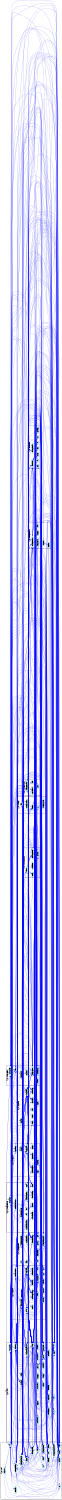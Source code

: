 /* ------------------------------------------------------------ */
/* created with bunch v3 */
/* Objective Function value = 1.0*/
/* ------------------------------------------------------------ */

digraph G {
size= "10,10";
rotate = 90;
subgraph cluster0 {
label = "(SS-L1):ap_cpystrn";
color = black;
style = bold;

"ap_base64"[label="ap_base64",shape=ellipse,color=lightblue,fontcolor=black,style=filled];
"ap_sha1"[label="ap_sha1",shape=ellipse,color=lightblue,fontcolor=black,style=filled];
"crypt"[label="crypt",shape=ellipse,color=lightblue,fontcolor=black,style=filled];
"ap_checkpass"[label="ap_checkpass",shape=ellipse,color=lightblue,fontcolor=black,style=filled];
"ap_md5c"[label="ap_md5c",shape=ellipse,color=lightblue,fontcolor=black,style=filled];
"ap_cpystrn"[label="ap_cpystrn",shape=ellipse,color=lightblue,fontcolor=black,style=filled];
"ap_getpass"[label="ap_getpass",shape=ellipse,color=lightblue,fontcolor=black,style=filled];
"getopt"[label="getopt",shape=ellipse,color=lightblue,fontcolor=black,style=filled];
}
subgraph cluster1 {
label = "(SS-L1):http_request";
color = black;
style = bold;

"mod_include"[label="mod_include",shape=ellipse,color=lightblue,fontcolor=black,style=filled];
"stat"[label="stat",shape=ellipse,color=lightblue,fontcolor=black,style=filled];
"mod_dir"[label="mod_dir",shape=ellipse,color=lightblue,fontcolor=black,style=filled];
"http_request"[label="http_request",shape=ellipse,color=lightblue,fontcolor=black,style=filled];
"mod_actions"[label="mod_actions",shape=ellipse,color=lightblue,fontcolor=black,style=filled];
"os-inline"[label="os-inline",shape=ellipse,color=lightblue,fontcolor=black,style=filled];
"mod_userdir"[label="mod_userdir",shape=ellipse,color=lightblue,fontcolor=black,style=filled];
}
subgraph cluster2 {
label = "(SS-L1):util";
color = black;
style = bold;

"regerror"[label="regerror",shape=ellipse,color=lightblue,fontcolor=black,style=filled];
"stdio"[label="stdio",shape=ellipse,color=lightblue,fontcolor=black,style=filled];
"string"[label="string",shape=ellipse,color=lightblue,fontcolor=black,style=filled];
"test_char"[label="test_char",shape=ellipse,color=lightblue,fontcolor=black,style=filled];
"util"[label="util",shape=ellipse,color=lightblue,fontcolor=black,style=filled];
"ap_ctx"[label="ap_ctx",shape=ellipse,color=lightblue,fontcolor=black,style=filled];
"ssl_engine_kernel"[label="ssl_engine_kernel",shape=ellipse,color=lightblue,fontcolor=black,style=filled];
"ssl"[label="ssl",shape=ellipse,color=lightblue,fontcolor=black,style=filled];
"ssl_engine_ext"[label="ssl_engine_ext",shape=ellipse,color=lightblue,fontcolor=black,style=filled];
"util_md5"[label="util_md5",shape=ellipse,color=lightblue,fontcolor=black,style=filled];
"select"[label="select",shape=ellipse,color=lightblue,fontcolor=black,style=filled];
"buff"[label="buff",shape=ellipse,color=lightblue,fontcolor=black,style=filled];
"ssl_engine_io"[label="ssl_engine_io",shape=ellipse,color=lightblue,fontcolor=black,style=filled];
"uio"[label="uio",shape=ellipse,color=lightblue,fontcolor=black,style=filled];
"ssl_util"[label="ssl_util",shape=ellipse,color=lightblue,fontcolor=black,style=filled];
"ssl_engine_pphrase"[label="ssl_engine_pphrase",shape=ellipse,color=lightblue,fontcolor=black,style=filled];
"mod_ssl"[label="mod_ssl",shape=ellipse,color=lightblue,fontcolor=black,style=filled];
"err"[label="err",shape=ellipse,color=lightblue,fontcolor=black,style=filled];
"ssl_engine_log"[label="ssl_engine_log",shape=ellipse,color=lightblue,fontcolor=black,style=filled];
}
subgraph cluster3 {
label = "(SS-L1):ssl_engine_vars";
color = black;
style = bold;

"asn1"[label="asn1",shape=ellipse,color=lightblue,fontcolor=black,style=filled];
"objects"[label="objects",shape=ellipse,color=lightblue,fontcolor=black,style=filled];
"ssl_engine_vars"[label="ssl_engine_vars",shape=ellipse,color=lightblue,fontcolor=black,style=filled];
"ssl_expr_eval"[label="ssl_expr_eval",shape=ellipse,color=lightblue,fontcolor=black,style=filled];
"regexec"[label="regexec",shape=ellipse,color=lightblue,fontcolor=black,style=filled];
"engine"[label="engine",shape=ellipse,color=lightblue,fontcolor=black,style=filled];
}
subgraph cluster4 {
label = "(SS-L1):ssl_scache_dbm";
color = black;
style = bold;

"ssl_scache"[label="ssl_scache",shape=ellipse,color=lightblue,fontcolor=black,style=filled];
"ssl_scache_shmcb"[label="ssl_scache_shmcb",shape=ellipse,color=lightblue,fontcolor=black,style=filled];
"sem"[label="sem",shape=ellipse,color=lightblue,fontcolor=black,style=filled];
"file"[label="file",shape=ellipse,color=lightblue,fontcolor=black,style=filled];
"ssl_engine_mutex"[label="ssl_engine_mutex",shape=ellipse,color=lightblue,fontcolor=black,style=filled];
"ssl_util_table"[label="ssl_util_table",shape=ellipse,color=lightblue,fontcolor=black,style=filled];
"ap_mm"[label="ap_mm",shape=ellipse,color=lightblue,fontcolor=black,style=filled];
"ssl_scache_shmht"[label="ssl_scache_shmht",shape=ellipse,color=lightblue,fontcolor=black,style=filled];
"time"[label="time",shape=ellipse,color=lightblue,fontcolor=black,style=filled];
"httpd"[label="httpd",shape=ellipse,color=lightblue,fontcolor=black,style=filled];
"ssl_scache_dbm"[label="ssl_scache_dbm",shape=ellipse,color=lightblue,fontcolor=black,style=filled];
"ssl_util_sdbm"[label="ssl_util_sdbm",shape=ellipse,color=lightblue,fontcolor=black,style=filled];
}
subgraph cluster5 {
label = "(SS-L1):alloc";
color = black;
style = bold;

"http_config"[label="http_config",shape=ellipse,color=lightblue,fontcolor=black,style=filled];
"http_log"[label="http_log",shape=ellipse,color=lightblue,fontcolor=black,style=filled];
"mod_cgi"[label="mod_cgi",shape=ellipse,color=lightblue,fontcolor=black,style=filled];
"mod_mime"[label="mod_mime",shape=ellipse,color=lightblue,fontcolor=black,style=filled];
"syslog"[label="syslog",shape=ellipse,color=lightblue,fontcolor=black,style=filled];
"socket"[label="socket",shape=ellipse,color=lightblue,fontcolor=black,style=filled];
"rfc1413"[label="rfc1413",shape=ellipse,color=lightblue,fontcolor=black,style=filled];
"setjmp"[label="setjmp",shape=ellipse,color=lightblue,fontcolor=black,style=filled];
"multithread"[label="multithread",shape=ellipse,color=lightblue,fontcolor=black,style=filled];
"alloc"[label="alloc",shape=ellipse,color=lightblue,fontcolor=black,style=filled];
"hsregex"[label="hsregex",shape=ellipse,color=lightblue,fontcolor=black,style=filled];
"mod_access"[label="mod_access",shape=ellipse,color=lightblue,fontcolor=black,style=filled];
"inet"[label="inet",shape=ellipse,color=lightblue,fontcolor=black,style=filled];
"http_vhost"[label="http_vhost",shape=ellipse,color=lightblue,fontcolor=black,style=filled];
"ap_snprintf"[label="ap_snprintf",shape=ellipse,color=lightblue,fontcolor=black,style=filled];
"mathcalls"[label="mathcalls",shape=ellipse,color=lightblue,fontcolor=black,style=filled];
"in"[label="in",shape=ellipse,color=lightblue,fontcolor=black,style=filled];
"mod_status"[label="mod_status",shape=ellipse,color=lightblue,fontcolor=black,style=filled];
"unistd"[label="unistd",shape=ellipse,color=lightblue,fontcolor=black,style=filled];
"buildmark"[label="buildmark",shape=ellipse,color=lightblue,fontcolor=black,style=filled];
"http_conf_globals"[label="http_conf_globals",shape=ellipse,color=lightblue,fontcolor=black,style=filled];
"stdlib"[label="stdlib",shape=ellipse,color=lightblue,fontcolor=black,style=filled];
"mod_env"[label="mod_env",shape=ellipse,color=lightblue,fontcolor=black,style=filled];
"regfree"[label="regfree",shape=ellipse,color=lightblue,fontcolor=black,style=filled];
"ctype"[label="ctype",shape=ellipse,color=lightblue,fontcolor=black,style=filled];
"mod_alias"[label="mod_alias",shape=ellipse,color=lightblue,fontcolor=black,style=filled];
}
subgraph cluster6 {
label = "(SS-L1):http_core";
color = black;
style = bold;

"errno"[label="errno",shape=ellipse,color=lightblue,fontcolor=black,style=filled];
"mod_autoindex"[label="mod_autoindex",shape=ellipse,color=lightblue,fontcolor=black,style=filled];
"http_protocol"[label="http_protocol",shape=ellipse,color=lightblue,fontcolor=black,style=filled];
"mod_auth"[label="mod_auth",shape=ellipse,color=lightblue,fontcolor=black,style=filled];
"grp"[label="grp",shape=ellipse,color=lightblue,fontcolor=black,style=filled];
"pwd"[label="pwd",shape=ellipse,color=lightblue,fontcolor=black,style=filled];
"dirent"[label="dirent",shape=ellipse,color=lightblue,fontcolor=black,style=filled];
"mod_negotiation"[label="mod_negotiation",shape=ellipse,color=lightblue,fontcolor=black,style=filled];
"libio"[label="libio",shape=ellipse,color=lightblue,fontcolor=black,style=filled];
"mod_asis"[label="mod_asis",shape=ellipse,color=lightblue,fontcolor=black,style=filled];
"util_date"[label="util_date",shape=ellipse,color=lightblue,fontcolor=black,style=filled];
"util_script"[label="util_script",shape=ellipse,color=lightblue,fontcolor=black,style=filled];
"resource"[label="resource",shape=ellipse,color=lightblue,fontcolor=black,style=filled];
"http_core"[label="http_core",shape=ellipse,color=lightblue,fontcolor=black,style=filled];
"mod_setenvif"[label="mod_setenvif",shape=ellipse,color=lightblue,fontcolor=black,style=filled];
"mman"[label="mman",shape=ellipse,color=lightblue,fontcolor=black,style=filled];
}
subgraph cluster7 {
label = "(SS-L1):ssl_util_ssl";
color = black;
style = bold;

"evp"[label="evp",shape=ellipse,color=lightblue,fontcolor=black,style=filled];
"stack"[label="stack",shape=ellipse,color=lightblue,fontcolor=black,style=filled];
"ssl_util_ssl"[label="ssl_util_ssl",shape=ellipse,color=lightblue,fontcolor=black,style=filled];
"bio"[label="bio",shape=ellipse,color=lightblue,fontcolor=black,style=filled];
"x509_vfy"[label="x509_vfy",shape=ellipse,color=lightblue,fontcolor=black,style=filled];
"ssl_engine_dh"[label="ssl_engine_dh",shape=ellipse,color=lightblue,fontcolor=black,style=filled];
"bn"[label="bn",shape=ellipse,color=lightblue,fontcolor=black,style=filled];
"pem"[label="pem",shape=ellipse,color=lightblue,fontcolor=black,style=filled];
"dh"[label="dh",shape=ellipse,color=lightblue,fontcolor=black,style=filled];
}
subgraph cluster8 {
label = "(SS-L1):http_main";
color = black;
style = bold;

"fcntl"[label="fcntl",shape=ellipse,color=lightblue,fontcolor=black,style=filled];
"ap_slack"[label="ap_slack",shape=ellipse,color=lightblue,fontcolor=black,style=filled];
"signal"[label="signal",shape=ellipse,color=lightblue,fontcolor=black,style=filled];
"ap_signal"[label="ap_signal",shape=ellipse,color=lightblue,fontcolor=black,style=filled];
"wait"[label="wait",shape=ellipse,color=lightblue,fontcolor=black,style=filled];
"http_main"[label="http_main",shape=ellipse,color=lightblue,fontcolor=black,style=filled];
"times"[label="times",shape=ellipse,color=lightblue,fontcolor=black,style=filled];
"mod_imap"[label="mod_imap",shape=ellipse,color=lightblue,fontcolor=black,style=filled];
}
subgraph cluster9 {
label = "(SS-L1):mod_log_config";
color = black;
style = bold;

"util_uri"[label="util_uri",shape=ellipse,color=lightblue,fontcolor=black,style=filled];
"uri_delims"[label="uri_delims",shape=ellipse,color=lightblue,fontcolor=black,style=filled];
"netdb"[label="netdb",shape=ellipse,color=lightblue,fontcolor=black,style=filled];
"mod_log_config"[label="mod_log_config",shape=ellipse,color=lightblue,fontcolor=black,style=filled];
"ap_hook"[label="ap_hook",shape=ellipse,color=lightblue,fontcolor=black,style=filled];
}
subgraph cluster10 {
label = "(SS-L1):ssl_engine_init";
color = black;
style = bold;

"dlfcn"[label="dlfcn",shape=ellipse,color=lightblue,fontcolor=black,style=filled];
"os"[label="os",shape=ellipse,color=lightblue,fontcolor=black,style=filled];
"ssl_engine_config"[label="ssl_engine_config",shape=ellipse,color=lightblue,fontcolor=black,style=filled];
"ssl_engine_ds"[label="ssl_engine_ds",shape=ellipse,color=lightblue,fontcolor=black,style=filled];
"ap_fnmatch"[label="ap_fnmatch",shape=ellipse,color=lightblue,fontcolor=black,style=filled];
"ssl_engine_compat"[label="ssl_engine_compat",shape=ellipse,color=lightblue,fontcolor=black,style=filled];
"ssl_engine_init"[label="ssl_engine_init",shape=ellipse,color=lightblue,fontcolor=black,style=filled];
"rsa"[label="rsa",shape=ellipse,color=lightblue,fontcolor=black,style=filled];
"x509v3"[label="x509v3",shape=ellipse,color=lightblue,fontcolor=black,style=filled];
"x509"[label="x509",shape=ellipse,color=lightblue,fontcolor=black,style=filled];
}
subgraph cluster11 {
label = "(SS-L1):ssl_expr";
color = black;
style = bold;

"lex"[label="lex",shape=ellipse,color=lightblue,fontcolor=black,style=filled];
"ssl_expr_scan"[label="ssl_expr_scan",shape=ellipse,color=lightblue,fontcolor=black,style=filled];
"ssl_expr_parse"[label="ssl_expr_parse",shape=ellipse,color=lightblue,fontcolor=black,style=filled];
"y"[label="y",shape=ellipse,color=lightblue,fontcolor=black,style=filled];
"ssl_expr"[label="ssl_expr",shape=ellipse,color=lightblue,fontcolor=black,style=filled];
}
subgraph cluster12 {
label = "(SS-L1):ssl_engine_rand";
color = black;
style = bold;

"ssl_engine_rand"[label="ssl_engine_rand",shape=ellipse,color=lightblue,fontcolor=black,style=filled];
"rand"[label="rand",shape=ellipse,color=lightblue,fontcolor=black,style=filled];
"scoreboard"[label="scoreboard",shape=ellipse,color=lightblue,fontcolor=black,style=filled];
"shm"[label="shm",shape=ellipse,color=lightblue,fontcolor=black,style=filled];
}
"ap_sha1" -> "string" [color=blue,font=6];
"ap_sha1" -> "ap_checkpass" [color=blue,font=6];
"ap_sha1" -> "ap_cpystrn" [color=blue,font=6];
"ap_sha1" -> "ap_base64" [color=blue,font=6];
"stat" -> "http_request" [color=blue,font=6];
"stat" -> "ssl_util" [color=blue,font=6];
"stat" -> "stdio" [color=blue,font=6];
"stat" -> "http_config" [color=blue,font=6];
"stat" -> "mod_negotiation" [color=blue,font=6];
"stat" -> "mod_include" [color=blue,font=6];
"stat" -> "util" [color=blue,font=6];
"stat" -> "http_core" [color=blue,font=6];
"stat" -> "http_log" [color=blue,font=6];
"stat" -> "http_main" [color=blue,font=6];
"stat" -> "mod_userdir" [color=blue,font=6];
"stat" -> "mod_cgi" [color=blue,font=6];
"stat" -> "ssl_util_sdbm" [color=blue,font=6];
"regerror" -> "util" [color=blue,font=6];
"regerror" -> "string" [color=blue,font=6];
"regerror" -> "stdio" [color=blue,font=6];
"engine" -> "string" [color=blue,font=6];
"engine" -> "ctype" [color=blue,font=6];
"engine" -> "regexec" [color=blue,font=6];
"engine" -> "stdlib" [color=blue,font=6];
"ssl_engine_mutex" -> "ssl_scache_shmht" [color=blue,font=6];
"ssl_engine_mutex" -> "sem" [color=blue,font=6];
"ssl_engine_mutex" -> "errno" [color=blue,font=6];
"ssl_engine_mutex" -> "unistd" [color=blue,font=6];
"ssl_engine_mutex" -> "ap_ctx" [color=blue,font=6];
"ssl_engine_mutex" -> "ssl_scache_dbm" [color=blue,font=6];
"ssl_engine_mutex" -> "file" [color=blue,font=6];
"ssl_engine_mutex" -> "ssl_scache_shmcb" [color=blue,font=6];
"ssl_engine_mutex" -> "ssl_engine_log" [color=blue,font=6];
"ssl_engine_mutex" -> "ssl_engine_init" [color=blue,font=6];
"ssl_engine_mutex" -> "alloc" [color=blue,font=6];
"ssl_engine_mutex" -> "http_conf_globals" [color=blue,font=6];
"ap_snprintf" -> "string" [color=blue,font=6];
"ap_snprintf" -> "util" [color=blue,font=6];
"ap_snprintf" -> "util_script" [color=blue,font=6];
"ap_snprintf" -> "http_core" [color=blue,font=6];
"ap_snprintf" -> "mathcalls" [color=blue,font=6];
"ap_snprintf" -> "ssl_engine_log" [color=blue,font=6];
"ap_snprintf" -> "ctype" [color=blue,font=6];
"ap_snprintf" -> "mod_log_config" [color=blue,font=6];
"ap_snprintf" -> "http_log" [color=blue,font=6];
"ap_snprintf" -> "ssl_engine_kernel" [color=blue,font=6];
"ap_snprintf" -> "alloc" [color=blue,font=6];
"ap_snprintf" -> "rfc1413" [color=blue,font=6];
"ap_snprintf" -> "in" [color=blue,font=6];
"ap_snprintf" -> "http_vhost" [color=blue,font=6];
"ap_snprintf" -> "http_protocol" [color=blue,font=6];
"ap_snprintf" -> "http_main" [color=blue,font=6];
"ap_snprintf" -> "ssl_util_ssl" [color=blue,font=6];
"ap_snprintf" -> "mod_negotiation" [color=blue,font=6];
"ap_snprintf" -> "ssl_engine_rand" [color=blue,font=6];
"ap_snprintf" -> "ssl_engine_io" [color=blue,font=6];
"ap_snprintf" -> "buff" [color=blue,font=6];
"ap_snprintf" -> "mod_include" [color=blue,font=6];
"mod_asis" -> "alloc" [color=blue,font=6];
"mod_asis" -> "util_script" [color=blue,font=6];
"mod_asis" -> "http_log" [color=blue,font=6];
"mod_asis" -> "http_protocol" [color=blue,font=6];
"mod_asis" -> "http_request" [color=blue,font=6];
"http_vhost" -> "ctype" [color=blue,font=6];
"http_vhost" -> "stdio" [color=blue,font=6];
"http_vhost" -> "netdb" [color=blue,font=6];
"http_vhost" -> "http_config" [color=blue,font=6];
"http_vhost" -> "inet" [color=blue,font=6];
"http_vhost" -> "util" [color=blue,font=6];
"http_vhost" -> "string" [color=blue,font=6];
"http_vhost" -> "http_protocol" [color=blue,font=6];
"http_vhost" -> "http_log" [color=blue,font=6];
"http_vhost" -> "http_main" [color=blue,font=6];
"http_vhost" -> "in" [color=blue,font=6];
"http_vhost" -> "stdlib" [color=blue,font=6];
"http_vhost" -> "ap_snprintf" [color=blue,font=6];
"http_vhost" -> "alloc" [color=blue,font=6];
"http_vhost" -> "http_conf_globals" [color=blue,font=6];
"ssl_util_ssl" -> "string" [color=blue,font=6];
"ssl_util_ssl" -> "pem" [color=blue,font=6];
"ssl_util_ssl" -> "bn" [color=blue,font=6];
"ssl_util_ssl" -> "objects" [color=blue,font=6];
"ssl_util_ssl" -> "ssl_engine_ext" [color=blue,font=6];
"ssl_util_ssl" -> "x509v3" [color=blue,font=6];
"ssl_util_ssl" -> "err" [color=blue,font=6];
"ssl_util_ssl" -> "stack" [color=blue,font=6];
"ssl_util_ssl" -> "x509" [color=blue,font=6];
"ssl_util_ssl" -> "ssl_engine_kernel" [color=blue,font=6];
"ssl_util_ssl" -> "alloc" [color=blue,font=6];
"ssl_util_ssl" -> "ssl_engine_vars" [color=blue,font=6];
"ssl_util_ssl" -> "asn1" [color=blue,font=6];
"ssl_util_ssl" -> "ssl" [color=blue,font=6];
"ssl_util_ssl" -> "ap_snprintf" [color=blue,font=6];
"ssl_util_ssl" -> "ssl_engine_init" [color=blue,font=6];
"ssl_util_ssl" -> "bio" [color=blue,font=6];
"ssl_util_ssl" -> "evp" [color=blue,font=6];
"ssl_util_ssl" -> "ap_cpystrn" [color=blue,font=6];
"ssl_util_ssl" -> "ssl_engine_io" [color=blue,font=6];
"ssl_util_ssl" -> "x509_vfy" [color=blue,font=6];
"ssl_util_ssl" -> "ssl_engine_pphrase" [color=blue,font=6];
"ssl_util_ssl" -> "stdio" [color=blue,font=6];
"ssl_util_ssl" -> "stdlib" [color=blue,font=6];
"httpd" -> "time" [color=blue,font=6];
"mod_include" -> "string" [color=blue,font=6];
"mod_include" -> "util" [color=blue,font=6];
"mod_include" -> "util_script" [color=blue,font=6];
"mod_include" -> "http_core" [color=blue,font=6];
"mod_include" -> "ctype" [color=blue,font=6];
"mod_include" -> "http_log" [color=blue,font=6];
"mod_include" -> "pwd" [color=blue,font=6];
"mod_include" -> "alloc" [color=blue,font=6];
"mod_include" -> "errno" [color=blue,font=6];
"mod_include" -> "ap_snprintf" [color=blue,font=6];
"mod_include" -> "http_request" [color=blue,font=6];
"mod_include" -> "http_protocol" [color=blue,font=6];
"mod_include" -> "http_main" [color=blue,font=6];
"mod_include" -> "ap_cpystrn" [color=blue,font=6];
"mod_include" -> "stat" [color=blue,font=6];
"mod_include" -> "buff" [color=blue,font=6];
"mod_include" -> "unistd" [color=blue,font=6];
"mod_include" -> "libio" [color=blue,font=6];
"mod_include" -> "stdio" [color=blue,font=6];
"mod_include" -> "stdlib" [color=blue,font=6];
"mod_mime" -> "util" [color=blue,font=6];
"mod_mime" -> "string" [color=blue,font=6];
"mod_mime" -> "alloc" [color=blue,font=6];
"mod_mime" -> "http_log" [color=blue,font=6];
"mod_mime" -> "ctype" [color=blue,font=6];
"mod_mime" -> "stdlib" [color=blue,font=6];
"mod_mime" -> "http_config" [color=blue,font=6];
"mod_cgi" -> "http_request" [color=blue,font=6];
"mod_cgi" -> "stdio" [color=blue,font=6];
"mod_cgi" -> "http_config" [color=blue,font=6];
"mod_cgi" -> "util_script" [color=blue,font=6];
"mod_cgi" -> "stat" [color=blue,font=6];
"mod_cgi" -> "util" [color=blue,font=6];
"mod_cgi" -> "string" [color=blue,font=6];
"mod_cgi" -> "http_protocol" [color=blue,font=6];
"mod_cgi" -> "http_core" [color=blue,font=6];
"mod_cgi" -> "http_log" [color=blue,font=6];
"mod_cgi" -> "http_main" [color=blue,font=6];
"mod_cgi" -> "stdlib" [color=blue,font=6];
"mod_cgi" -> "buff" [color=blue,font=6];
"mod_cgi" -> "alloc" [color=blue,font=6];
"mod_cgi" -> "http_conf_globals" [color=blue,font=6];
"mod_userdir" -> "util" [color=blue,font=6];
"mod_userdir" -> "alloc" [color=blue,font=6];
"mod_userdir" -> "string" [color=blue,font=6];
"mod_userdir" -> "os-inline" [color=blue,font=6];
"mod_userdir" -> "stat" [color=blue,font=6];
"mod_userdir" -> "pwd" [color=blue,font=6];
"regfree" -> "alloc" [color=blue,font=6];
"regfree" -> "stdlib" [color=blue,font=6];
"ssl_expr" -> "string" [color=blue,font=6];
"ssl_expr" -> "ssl_engine_config" [color=blue,font=6];
"ssl_expr" -> "alloc" [color=blue,font=6];
"ssl_expr" -> "ssl_expr_scan" [color=blue,font=6];
"ssl_expr" -> "ssl_expr_eval" [color=blue,font=6];
"ssl_expr" -> "ssl_expr_parse" [color=blue,font=6];
"ssl_expr" -> "ssl_engine_kernel" [color=blue,font=6];
"ssl_expr" -> "y" [color=blue,font=6];
"ssl_engine_ext" -> "ssl_util" [color=blue,font=6];
"ssl_engine_ext" -> "ap_ctx" [color=blue,font=6];
"ssl_engine_ext" -> "ssl" [color=blue,font=6];
"ssl_engine_ext" -> "err" [color=blue,font=6];
"ssl_engine_ext" -> "ap_hook" [color=blue,font=6];
"ssl_engine_ext" -> "ssl_engine_vars" [color=blue,font=6];
"ssl_engine_ext" -> "string" [color=blue,font=6];
"ssl_engine_ext" -> "ssl_util_ssl" [color=blue,font=6];
"ssl_engine_ext" -> "ssl_scache" [color=blue,font=6];
"ssl_engine_ext" -> "http_protocol" [color=blue,font=6];
"ssl_engine_ext" -> "util_md5" [color=blue,font=6];
"ssl_engine_ext" -> "ssl_engine_log" [color=blue,font=6];
"ssl_engine_ext" -> "buff" [color=blue,font=6];
"ssl_engine_ext" -> "alloc" [color=blue,font=6];
"ssl_engine_ext" -> "mod_ssl" [color=blue,font=6];
"ssl_engine_vars" -> "pem" [color=blue,font=6];
"ssl_engine_vars" -> "string" [color=blue,font=6];
"ssl_engine_vars" -> "objects" [color=blue,font=6];
"ssl_engine_vars" -> "http_core" [color=blue,font=6];
"ssl_engine_vars" -> "ssl_expr_eval" [color=blue,font=6];
"ssl_engine_vars" -> "ssl_engine_ext" [color=blue,font=6];
"ssl_engine_vars" -> "stack" [color=blue,font=6];
"ssl_engine_vars" -> "x509" [color=blue,font=6];
"ssl_engine_vars" -> "ssl_engine_compat" [color=blue,font=6];
"ssl_engine_vars" -> "time" [color=blue,font=6];
"ssl_engine_vars" -> "ssl_engine_kernel" [color=blue,font=6];
"ssl_engine_vars" -> "alloc" [color=blue,font=6];
"ssl_engine_vars" -> "http_conf_globals" [color=blue,font=6];
"ssl_engine_vars" -> "ssl" [color=blue,font=6];
"ssl_engine_vars" -> "asn1" [color=blue,font=6];
"ssl_engine_vars" -> "ap_hook" [color=blue,font=6];
"ssl_engine_vars" -> "ssl_engine_init" [color=blue,font=6];
"ssl_engine_vars" -> "bio" [color=blue,font=6];
"ssl_engine_vars" -> "http_main" [color=blue,font=6];
"ssl_engine_vars" -> "ssl_util_ssl" [color=blue,font=6];
"ssl_engine_vars" -> "ap_cpystrn" [color=blue,font=6];
"ssl_engine_vars" -> "ap_ctx" [color=blue,font=6];
"ssl_engine_vars" -> "stdlib" [color=blue,font=6];
"mod_auth" -> "http_config" [color=blue,font=6];
"mod_auth" -> "ap_checkpass" [color=blue,font=6];
"mod_auth" -> "util" [color=blue,font=6];
"mod_auth" -> "string" [color=blue,font=6];
"mod_auth" -> "http_protocol" [color=blue,font=6];
"mod_auth" -> "http_core" [color=blue,font=6];
"mod_auth" -> "pwd" [color=blue,font=6];
"mod_auth" -> "http_log" [color=blue,font=6];
"mod_auth" -> "grp" [color=blue,font=6];
"mod_auth" -> "alloc" [color=blue,font=6];
"ap_getpass" -> "unistd" [color=blue,font=6];
"ap_getpass" -> "string" [color=blue,font=6];
"ap_getpass" -> "ap_cpystrn" [color=blue,font=6];
"ssl_engine_pphrase" -> "x509" [color=blue,font=6];
"ssl_engine_pphrase" -> "evp" [color=blue,font=6];
"ssl_engine_pphrase" -> "ssl_util" [color=blue,font=6];
"ssl_engine_pphrase" -> "stdio" [color=blue,font=6];
"ssl_engine_pphrase" -> "fcntl" [color=blue,font=6];
"ssl_engine_pphrase" -> "unistd" [color=blue,font=6];
"ssl_engine_pphrase" -> "ap_ctx" [color=blue,font=6];
"ssl_engine_pphrase" -> "err" [color=blue,font=6];
"ssl_engine_pphrase" -> "ssl_engine_ds" [color=blue,font=6];
"ssl_engine_pphrase" -> "ssl_util_ssl" [color=blue,font=6];
"ssl_engine_pphrase" -> "string" [color=blue,font=6];
"ssl_engine_pphrase" -> "ssl_engine_log" [color=blue,font=6];
"ssl_engine_pphrase" -> "ap_cpystrn" [color=blue,font=6];
"ssl_engine_pphrase" -> "ssl_engine_init" [color=blue,font=6];
"ssl_engine_pphrase" -> "http_conf_globals" [color=blue,font=6];
"ssl_engine_pphrase" -> "alloc" [color=blue,font=6];
"ssl_engine_pphrase" -> "mod_ssl" [color=blue,font=6];
"rfc1413" -> "stdio" [color=blue,font=6];
"rfc1413" -> "errno" [color=blue,font=6];
"rfc1413" -> "unistd" [color=blue,font=6];
"rfc1413" -> "setjmp" [color=blue,font=6];
"rfc1413" -> "string" [color=blue,font=6];
"rfc1413" -> "http_core" [color=blue,font=6];
"rfc1413" -> "http_log" [color=blue,font=6];
"rfc1413" -> "http_main" [color=blue,font=6];
"rfc1413" -> "in" [color=blue,font=6];
"rfc1413" -> "ap_snprintf" [color=blue,font=6];
"rfc1413" -> "socket" [color=blue,font=6];
"rfc1413" -> "alloc" [color=blue,font=6];
"y" -> "lex" [color=blue,font=6];
"y" -> "alloc" [color=blue,font=6];
"y" -> "ssl_expr_parse" [color=blue,font=6];
"y" -> "stdlib" [color=blue,font=6];
"y" -> "ssl_expr" [color=blue,font=6];
"os" -> "dlfcn" [color=blue,font=6];
"util_script" -> "string" [color=blue,font=6];
"util_script" -> "util" [color=blue,font=6];
"util_script" -> "mod_autoindex" [color=blue,font=6];
"util_script" -> "resource" [color=blue,font=6];
"util_script" -> "http_core" [color=blue,font=6];
"util_script" -> "util_date" [color=blue,font=6];
"util_script" -> "ctype" [color=blue,font=6];
"util_script" -> "http_log" [color=blue,font=6];
"util_script" -> "pwd" [color=blue,font=6];
"util_script" -> "alloc" [color=blue,font=6];
"util_script" -> "in" [color=blue,font=6];
"util_script" -> "grp" [color=blue,font=6];
"util_script" -> "http_conf_globals" [color=blue,font=6];
"util_script" -> "ap_snprintf" [color=blue,font=6];
"util_script" -> "mod_cgi" [color=blue,font=6];
"util_script" -> "http_request" [color=blue,font=6];
"util_script" -> "http_protocol" [color=blue,font=6];
"util_script" -> "http_main" [color=blue,font=6];
"util_script" -> "mod_negotiation" [color=blue,font=6];
"util_script" -> "unistd" [color=blue,font=6];
"util_script" -> "mod_include" [color=blue,font=6];
"util_script" -> "buff" [color=blue,font=6];
"util_script" -> "stdio" [color=blue,font=6];
"util_script" -> "mod_asis" [color=blue,font=6];
"util_script" -> "stdlib" [color=blue,font=6];
"util_date" -> "string" [color=blue,font=6];
"util_date" -> "util_script" [color=blue,font=6];
"util_date" -> "http_protocol" [color=blue,font=6];
"util_date" -> "ctype" [color=blue,font=6];
"ap_mm" -> "http_conf_globals" [color=blue,font=6];
"ap_mm" -> "ssl_scache_shmcb" [color=blue,font=6];
"ap_mm" -> "ssl_scache_shmht" [color=blue,font=6];
"ap_cpystrn" -> "string" [color=blue,font=6];
"ap_cpystrn" -> "util" [color=blue,font=6];
"ap_cpystrn" -> "mod_autoindex" [color=blue,font=6];
"ap_cpystrn" -> "http_core" [color=blue,font=6];
"ap_cpystrn" -> "ap_checkpass" [color=blue,font=6];
"ap_cpystrn" -> "getopt" [color=blue,font=6];
"ap_cpystrn" -> "ssl_engine_kernel" [color=blue,font=6];
"ap_cpystrn" -> "alloc" [color=blue,font=6];
"ap_cpystrn" -> "ssl_engine_vars" [color=blue,font=6];
"ap_cpystrn" -> "http_conf_globals" [color=blue,font=6];
"ap_cpystrn" -> "http_config" [color=blue,font=6];
"ap_cpystrn" -> "http_main" [color=blue,font=6];
"ap_cpystrn" -> "ap_md5c" [color=blue,font=6];
"ap_cpystrn" -> "ssl_util_ssl" [color=blue,font=6];
"ap_cpystrn" -> "crypt" [color=blue,font=6];
"ap_cpystrn" -> "ap_sha1" [color=blue,font=6];
"ap_cpystrn" -> "ssl_engine_io" [color=blue,font=6];
"ap_cpystrn" -> "ap_getpass" [color=blue,font=6];
"ap_cpystrn" -> "util_uri" [color=blue,font=6];
"ap_cpystrn" -> "mod_include" [color=blue,font=6];
"ap_cpystrn" -> "ssl_util" [color=blue,font=6];
"ap_cpystrn" -> "ssl_engine_pphrase" [color=blue,font=6];
"ap_cpystrn" -> "ssl_engine_ds" [color=blue,font=6];
"http_log" -> "mod_cgi" [color=blue,font=6];
"http_log" -> "alloc" [color=blue,font=6];
"http_log" -> "http_core" [color=blue,font=6];
"http_log" -> "mod_imap" [color=blue,font=6];
"http_log" -> "stdio" [color=blue,font=6];
"http_log" -> "http_protocol" [color=blue,font=6];
"http_log" -> "unistd" [color=blue,font=6];
"http_log" -> "mod_access" [color=blue,font=6];
"http_log" -> "http_vhost" [color=blue,font=6];
"http_log" -> "util" [color=blue,font=6];
"http_log" -> "ssl_util" [color=blue,font=6];
"http_log" -> "string" [color=blue,font=6];
"http_log" -> "mod_autoindex" [color=blue,font=6];
"http_log" -> "mod_mime" [color=blue,font=6];
"http_log" -> "signal" [color=blue,font=6];
"http_log" -> "ap_snprintf" [color=blue,font=6];
"http_log" -> "http_conf_globals" [color=blue,font=6];
"http_log" -> "rfc1413" [color=blue,font=6];
"http_log" -> "mod_log_config" [color=blue,font=6];
"http_log" -> "mod_asis" [color=blue,font=6];
"http_log" -> "mod_negotiation" [color=blue,font=6];
"http_log" -> "http_main" [color=blue,font=6];
"http_log" -> "mod_status" [color=blue,font=6];
"http_log" -> "syslog" [color=blue,font=6];
"http_log" -> "ssl_engine_log" [color=blue,font=6];
"http_log" -> "http_config" [color=blue,font=6];
"http_log" -> "ap_signal" [color=blue,font=6];
"http_log" -> "mod_include" [color=blue,font=6];
"http_log" -> "util_script" [color=blue,font=6];
"http_log" -> "mod_auth" [color=blue,font=6];
"http_log" -> "stdlib" [color=blue,font=6];
"http_log" -> "errno" [color=blue,font=6];
"http_log" -> "stat" [color=blue,font=6];
"http_log" -> "ssl_engine_kernel" [color=blue,font=6];
"http_log" -> "ssl_engine_compat" [color=blue,font=6];
"http_log" -> "http_request" [color=blue,font=6];
"ssl_scache_dbm" -> "ap_ctx" [color=blue,font=6];
"ssl_scache_dbm" -> "unistd" [color=blue,font=6];
"ssl_scache_dbm" -> "time" [color=blue,font=6];
"ssl_scache_dbm" -> "ssl_engine_mutex" [color=blue,font=6];
"ssl_scache_dbm" -> "ssl" [color=blue,font=6];
"ssl_scache_dbm" -> "string" [color=blue,font=6];
"ssl_scache_dbm" -> "ssl_scache" [color=blue,font=6];
"ssl_scache_dbm" -> "ssl_engine_log" [color=blue,font=6];
"ssl_scache_dbm" -> "stdlib" [color=blue,font=6];
"ssl_scache_dbm" -> "ssl_util_sdbm" [color=blue,font=6];
"ssl_scache_dbm" -> "alloc" [color=blue,font=6];
"ssl_scache_dbm" -> "http_conf_globals" [color=blue,font=6];
"ssl_scache_dbm" -> "mod_ssl" [color=blue,font=6];
"ssl_scache_shmcb" -> "ap_ctx" [color=blue,font=6];
"ssl_scache_shmcb" -> "ssl_engine_mutex" [color=blue,font=6];
"ssl_scache_shmcb" -> "time" [color=blue,font=6];
"ssl_scache_shmcb" -> "ssl" [color=blue,font=6];
"ssl_scache_shmcb" -> "ap_mm" [color=blue,font=6];
"ssl_scache_shmcb" -> "string" [color=blue,font=6];
"ssl_scache_shmcb" -> "ssl_scache" [color=blue,font=6];
"ssl_scache_shmcb" -> "ssl_engine_log" [color=blue,font=6];
"ssl_scache_shmcb" -> "http_conf_globals" [color=blue,font=6];
"ssl_scache" -> "http_conf_globals" [color=blue,font=6];
"ssl_scache" -> "ssl_scache_shmcb" [color=blue,font=6];
"ssl_scache" -> "ssl_scache_dbm" [color=blue,font=6];
"ssl_scache" -> "ssl_scache_shmht" [color=blue,font=6];
"ssl_scache" -> "ssl_engine_ext" [color=blue,font=6];
"ssl_scache" -> "ap_ctx" [color=blue,font=6];
"ssl_scache" -> "ssl_engine_init" [color=blue,font=6];
"ssl_scache" -> "ssl_engine_kernel" [color=blue,font=6];
"util_md5" -> "ap_md5c" [color=blue,font=6];
"util_md5" -> "string" [color=blue,font=6];
"util_md5" -> "alloc" [color=blue,font=6];
"util_md5" -> "http_core" [color=blue,font=6];
"util_md5" -> "ssl_engine_ext" [color=blue,font=6];
"util_md5" -> "ap_base64" [color=blue,font=6];
"util_md5" -> "stdio" [color=blue,font=6];
"util_md5" -> "ssl_engine_kernel" [color=blue,font=6];
"ap_checkpass" -> "ap_md5c" [color=blue,font=6];
"ap_checkpass" -> "mod_auth" [color=blue,font=6];
"ap_checkpass" -> "string" [color=blue,font=6];
"ap_checkpass" -> "ap_cpystrn" [color=blue,font=6];
"ap_checkpass" -> "ap_sha1" [color=blue,font=6];
"ap_checkpass" -> "crypt" [color=blue,font=6];
"ssl_engine_kernel" -> "string" [color=blue,font=6];
"ssl_engine_kernel" -> "util" [color=blue,font=6];
"ssl_engine_kernel" -> "http_core" [color=blue,font=6];
"ssl_engine_kernel" -> "ssl_engine_log" [color=blue,font=6];
"ssl_engine_kernel" -> "err" [color=blue,font=6];
"ssl_engine_kernel" -> "stack" [color=blue,font=6];
"ssl_engine_kernel" -> "time" [color=blue,font=6];
"ssl_engine_kernel" -> "ssl_engine_compat" [color=blue,font=6];
"ssl_engine_kernel" -> "http_log" [color=blue,font=6];
"ssl_engine_kernel" -> "ssl_scache" [color=blue,font=6];
"ssl_engine_kernel" -> "x509" [color=blue,font=6];
"ssl_engine_kernel" -> "alloc" [color=blue,font=6];
"ssl_engine_kernel" -> "ssl_engine_vars" [color=blue,font=6];
"ssl_engine_kernel" -> "mod_ssl" [color=blue,font=6];
"ssl_engine_kernel" -> "http_conf_globals" [color=blue,font=6];
"ssl_engine_kernel" -> "errno" [color=blue,font=6];
"ssl_engine_kernel" -> "ssl" [color=blue,font=6];
"ssl_engine_kernel" -> "asn1" [color=blue,font=6];
"ssl_engine_kernel" -> "ap_snprintf" [color=blue,font=6];
"ssl_engine_kernel" -> "http_request" [color=blue,font=6];
"ssl_engine_kernel" -> "http_main" [color=blue,font=6];
"ssl_engine_kernel" -> "bio" [color=blue,font=6];
"ssl_engine_kernel" -> "ssl_util_ssl" [color=blue,font=6];
"ssl_engine_kernel" -> "ssl_engine_rand" [color=blue,font=6];
"ssl_engine_kernel" -> "ap_cpystrn" [color=blue,font=6];
"ssl_engine_kernel" -> "util_md5" [color=blue,font=6];
"ssl_engine_kernel" -> "ssl_engine_io" [color=blue,font=6];
"ssl_engine_kernel" -> "ap_ctx" [color=blue,font=6];
"ssl_engine_kernel" -> "buff" [color=blue,font=6];
"ssl_engine_kernel" -> "unistd" [color=blue,font=6];
"ssl_engine_kernel" -> "ssl_util" [color=blue,font=6];
"ssl_engine_kernel" -> "x509_vfy" [color=blue,font=6];
"ssl_engine_kernel" -> "ssl_expr" [color=blue,font=6];
"ssl_engine_kernel" -> "stdlib" [color=blue,font=6];
"os-inline" -> "http_config" [color=blue,font=6];
"os-inline" -> "mod_userdir" [color=blue,font=6];
"os-inline" -> "http_request" [color=blue,font=6];
"ssl_scache_shmht" -> "ap_ctx" [color=blue,font=6];
"ssl_scache_shmht" -> "ssl_engine_mutex" [color=blue,font=6];
"ssl_scache_shmht" -> "time" [color=blue,font=6];
"ssl_scache_shmht" -> "ssl" [color=blue,font=6];
"ssl_scache_shmht" -> "ap_mm" [color=blue,font=6];
"ssl_scache_shmht" -> "string" [color=blue,font=6];
"ssl_scache_shmht" -> "ssl_scache" [color=blue,font=6];
"ssl_scache_shmht" -> "ssl_engine_log" [color=blue,font=6];
"ssl_scache_shmht" -> "ssl_util_table" [color=blue,font=6];
"ssl_scache_shmht" -> "stdlib" [color=blue,font=6];
"ssl_scache_shmht" -> "http_conf_globals" [color=blue,font=6];
"ssl_scache_shmht" -> "mod_ssl" [color=blue,font=6];
"ssl_util_sdbm" -> "ssl_util" [color=blue,font=6];
"ssl_util_sdbm" -> "fcntl" [color=blue,font=6];
"ssl_util_sdbm" -> "errno" [color=blue,font=6];
"ssl_util_sdbm" -> "ssl_scache_dbm" [color=blue,font=6];
"ssl_util_sdbm" -> "unistd" [color=blue,font=6];
"ssl_util_sdbm" -> "stat" [color=blue,font=6];
"ssl_util_sdbm" -> "string" [color=blue,font=6];
"ssl_util_sdbm" -> "y" [color=blue,font=6];
"ssl_util_sdbm" -> "stdlib" [color=blue,font=6];
"ssl_engine_log" -> "string" [color=blue,font=6];
"ssl_engine_log" -> "util" [color=blue,font=6];
"ssl_engine_log" -> "ssl_engine_ext" [color=blue,font=6];
"ssl_engine_log" -> "err" [color=blue,font=6];
"ssl_engine_log" -> "ssl_scache_dbm" [color=blue,font=6];
"ssl_engine_log" -> "time" [color=blue,font=6];
"ssl_engine_log" -> "http_log" [color=blue,font=6];
"ssl_engine_log" -> "ssl_engine_kernel" [color=blue,font=6];
"ssl_engine_log" -> "alloc" [color=blue,font=6];
"ssl_engine_log" -> "mod_ssl" [color=blue,font=6];
"ssl_engine_log" -> "ssl_scache_shmcb" [color=blue,font=6];
"ssl_engine_log" -> "errno" [color=blue,font=6];
"ssl_engine_log" -> "ap_snprintf" [color=blue,font=6];
"ssl_engine_log" -> "ssl_engine_init" [color=blue,font=6];
"ssl_engine_log" -> "ssl_engine_rand" [color=blue,font=6];
"ssl_engine_log" -> "ssl_scache_shmht" [color=blue,font=6];
"ssl_engine_log" -> "ssl_engine_io" [color=blue,font=6];
"ssl_engine_log" -> "ssl_engine_mutex" [color=blue,font=6];
"ssl_engine_log" -> "unistd" [color=blue,font=6];
"ssl_engine_log" -> "ssl_util" [color=blue,font=6];
"ssl_engine_log" -> "ssl_engine_pphrase" [color=blue,font=6];
"ssl_engine_log" -> "stdio" [color=blue,font=6];
"ssl_engine_log" -> "stdlib" [color=blue,font=6];
"ap_slack" -> "unistd" [color=blue,font=6];
"ap_slack" -> "alloc" [color=blue,font=6];
"ap_slack" -> "http_main" [color=blue,font=6];
"ap_slack" -> "http_log" [color=blue,font=6];
"ap_slack" -> "fcntl" [color=blue,font=6];
"mod_setenvif" -> "util" [color=blue,font=6];
"mod_setenvif" -> "string" [color=blue,font=6];
"mod_setenvif" -> "alloc" [color=blue,font=6];
"mod_setenvif" -> "http_core" [color=blue,font=6];
"ssl_expr_parse" -> "alloc" [color=blue,font=6];
"ssl_expr_parse" -> "ssl_expr_scan" [color=blue,font=6];
"ssl_expr_parse" -> "ssl_expr" [color=blue,font=6];
"ssl_expr_parse" -> "y" [color=blue,font=6];
"lex" -> "alloc" [color=blue,font=6];
"lex" -> "ssl_expr_scan" [color=blue,font=6];
"lex" -> "ssl_expr_parse" [color=blue,font=6];
"lex" -> "stdlib" [color=blue,font=6];
"lex" -> "ssl_expr" [color=blue,font=6];
"lex" -> "stdio" [color=blue,font=6];
"mod_negotiation" -> "http_request" [color=blue,font=6];
"mod_negotiation" -> "ctype" [color=blue,font=6];
"mod_negotiation" -> "stdio" [color=blue,font=6];
"mod_negotiation" -> "libio" [color=blue,font=6];
"mod_negotiation" -> "util_script" [color=blue,font=6];
"mod_negotiation" -> "stat" [color=blue,font=6];
"mod_negotiation" -> "dirent" [color=blue,font=6];
"mod_negotiation" -> "util" [color=blue,font=6];
"mod_negotiation" -> "string" [color=blue,font=6];
"mod_negotiation" -> "http_core" [color=blue,font=6];
"mod_negotiation" -> "http_protocol" [color=blue,font=6];
"mod_negotiation" -> "http_log" [color=blue,font=6];
"mod_negotiation" -> "stdlib" [color=blue,font=6];
"mod_negotiation" -> "ap_snprintf" [color=blue,font=6];
"mod_negotiation" -> "alloc" [color=blue,font=6];
"alloc" -> "ssl_engine_mutex" [color=blue,font=6];
"alloc" -> "ap_snprintf" [color=blue,font=6];
"alloc" -> "mod_asis" [color=blue,font=6];
"alloc" -> "http_vhost" [color=blue,font=6];
"alloc" -> "ssl_util_ssl" [color=blue,font=6];
"alloc" -> "signal" [color=blue,font=6];
"alloc" -> "mod_include" [color=blue,font=6];
"alloc" -> "mod_mime" [color=blue,font=6];
"alloc" -> "mod_cgi" [color=blue,font=6];
"alloc" -> "dirent" [color=blue,font=6];
"alloc" -> "regfree" [color=blue,font=6];
"alloc" -> "mod_userdir" [color=blue,font=6];
"alloc" -> "ssl_expr" [color=blue,font=6];
"alloc" -> "ssl_engine_ext" [color=blue,font=6];
"alloc" -> "ssl_engine_vars" [color=blue,font=6];
"alloc" -> "socket" [color=blue,font=6];
"alloc" -> "mod_auth" [color=blue,font=6];
"alloc" -> "hsregex" [color=blue,font=6];
"alloc" -> "inet" [color=blue,font=6];
"alloc" -> "unistd" [color=blue,font=6];
"alloc" -> "ssl_engine_pphrase" [color=blue,font=6];
"alloc" -> "rfc1413" [color=blue,font=6];
"alloc" -> "y" [color=blue,font=6];
"alloc" -> "string" [color=blue,font=6];
"alloc" -> "in" [color=blue,font=6];
"alloc" -> "util_script" [color=blue,font=6];
"alloc" -> "ap_mm" [color=blue,font=6];
"alloc" -> "http_log" [color=blue,font=6];
"alloc" -> "ssl_scache_dbm" [color=blue,font=6];
"alloc" -> "wait" [color=blue,font=6];
"alloc" -> "util_md5" [color=blue,font=6];
"alloc" -> "ssl_engine_kernel" [color=blue,font=6];
"alloc" -> "fcntl" [color=blue,font=6];
"alloc" -> "ssl_engine_log" [color=blue,font=6];
"alloc" -> "ap_slack" [color=blue,font=6];
"alloc" -> "mod_setenvif" [color=blue,font=6];
"alloc" -> "objects" [color=blue,font=6];
"alloc" -> "stdio" [color=blue,font=6];
"alloc" -> "mod_negotiation" [color=blue,font=6];
"alloc" -> "http_request" [color=blue,font=6];
"alloc" -> "ap_base64" [color=blue,font=6];
"alloc" -> "util_uri" [color=blue,font=6];
"alloc" -> "http_config" [color=blue,font=6];
"alloc" -> "ssl_engine_ds" [color=blue,font=6];
"alloc" -> "mod_dir" [color=blue,font=6];
"alloc" -> "ssl_expr_scan" [color=blue,font=6];
"alloc" -> "stdlib" [color=blue,font=6];
"alloc" -> "http_core" [color=blue,font=6];
"alloc" -> "ssl_engine_compat" [color=blue,font=6];
"alloc" -> "mod_status" [color=blue,font=6];
"alloc" -> "mod_imap" [color=blue,font=6];
"alloc" -> "getopt" [color=blue,font=6];
"alloc" -> "ssl_expr_eval" [color=blue,font=6];
"alloc" -> "buff" [color=blue,font=6];
"alloc" -> "ap_signal" [color=blue,font=6];
"alloc" -> "util" [color=blue,font=6];
"alloc" -> "mod_alias" [color=blue,font=6];
"alloc" -> "http_protocol" [color=blue,font=6];
"alloc" -> "mod_env" [color=blue,font=6];
"alloc" -> "ssl_engine_rand" [color=blue,font=6];
"alloc" -> "http_main" [color=blue,font=6];
"alloc" -> "ssl_util" [color=blue,font=6];
"alloc" -> "ssl_engine_config" [color=blue,font=6];
"alloc" -> "http_conf_globals" [color=blue,font=6];
"alloc" -> "ssl_engine_io" [color=blue,font=6];
"alloc" -> "mod_log_config" [color=blue,font=6];
"alloc" -> "mod_autoindex" [color=blue,font=6];
"alloc" -> "errno" [color=blue,font=6];
"alloc" -> "ap_ctx" [color=blue,font=6];
"alloc" -> "multithread" [color=blue,font=6];
"alloc" -> "ssl_engine_init" [color=blue,font=6];
"alloc" -> "mod_actions" [color=blue,font=6];
"alloc" -> "mod_access" [color=blue,font=6];
"http_request" -> "mod_access" [color=blue,font=6];
"http_request" -> "string" [color=blue,font=6];
"http_request" -> "mod_autoindex" [color=blue,font=6];
"http_request" -> "util" [color=blue,font=6];
"http_request" -> "util_script" [color=blue,font=6];
"http_request" -> "http_core" [color=blue,font=6];
"http_request" -> "os-inline" [color=blue,font=6];
"http_request" -> "mod_actions" [color=blue,font=6];
"http_request" -> "http_log" [color=blue,font=6];
"http_request" -> "ssl_engine_kernel" [color=blue,font=6];
"http_request" -> "alloc" [color=blue,font=6];
"http_request" -> "http_conf_globals" [color=blue,font=6];
"http_request" -> "errno" [color=blue,font=6];
"http_request" -> "http_config" [color=blue,font=6];
"http_request" -> "mod_cgi" [color=blue,font=6];
"http_request" -> "mod_dir" [color=blue,font=6];
"http_request" -> "http_protocol" [color=blue,font=6];
"http_request" -> "http_main" [color=blue,font=6];
"http_request" -> "mod_negotiation" [color=blue,font=6];
"http_request" -> "ap_fnmatch" [color=blue,font=6];
"http_request" -> "stat" [color=blue,font=6];
"http_request" -> "buff" [color=blue,font=6];
"http_request" -> "mod_include" [color=blue,font=6];
"http_request" -> "mod_asis" [color=blue,font=6];
"ap_base64" -> "util" [color=blue,font=6];
"ap_base64" -> "ap_sha1" [color=blue,font=6];
"util_uri" -> "string" [color=blue,font=6];
"util_uri" -> "http_main" [color=blue,font=6];
"util_uri" -> "uri_delims" [color=blue,font=6];
"util_uri" -> "alloc" [color=blue,font=6];
"util_uri" -> "netdb" [color=blue,font=6];
"util_uri" -> "http_protocol" [color=blue,font=6];
"util_uri" -> "stdlib" [color=blue,font=6];
"util_uri" -> "mod_log_config" [color=blue,font=6];
"http_config" -> "string" [color=blue,font=6];
"http_config" -> "util" [color=blue,font=6];
"http_config" -> "mod_auth" [color=blue,font=6];
"http_config" -> "resource" [color=blue,font=6];
"http_config" -> "http_core" [color=blue,font=6];
"http_config" -> "os-inline" [color=blue,font=6];
"http_config" -> "ap_signal" [color=blue,font=6];
"http_config" -> "mod_log_config" [color=blue,font=6];
"http_config" -> "http_log" [color=blue,font=6];
"http_config" -> "alloc" [color=blue,font=6];
"http_config" -> "in" [color=blue,font=6];
"http_config" -> "http_conf_globals" [color=blue,font=6];
"http_config" -> "errno" [color=blue,font=6];
"http_config" -> "http_vhost" [color=blue,font=6];
"http_config" -> "mod_cgi" [color=blue,font=6];
"http_config" -> "http_request" [color=blue,font=6];
"http_config" -> "http_protocol" [color=blue,font=6];
"http_config" -> "http_main" [color=blue,font=6];
"http_config" -> "ap_cpystrn" [color=blue,font=6];
"http_config" -> "ap_ctx" [color=blue,font=6];
"http_config" -> "dirent" [color=blue,font=6];
"http_config" -> "stat" [color=blue,font=6];
"http_config" -> "ssl_util" [color=blue,font=6];
"http_config" -> "mod_mime" [color=blue,font=6];
"http_config" -> "ssl_engine_config" [color=blue,font=6];
"http_config" -> "stdio" [color=blue,font=6];
"http_config" -> "stdlib" [color=blue,font=6];
"ssl_engine_ds" -> "ssl_engine_pphrase" [color=blue,font=6];
"ssl_engine_ds" -> "alloc" [color=blue,font=6];
"ssl_engine_ds" -> "string" [color=blue,font=6];
"ssl_engine_ds" -> "ssl_engine_config" [color=blue,font=6];
"ssl_engine_ds" -> "ap_cpystrn" [color=blue,font=6];
"ssl_engine_ds" -> "ssl_engine_init" [color=blue,font=6];
"mod_dir" -> "util" [color=blue,font=6];
"mod_dir" -> "alloc" [color=blue,font=6];
"mod_dir" -> "string" [color=blue,font=6];
"mod_dir" -> "http_core" [color=blue,font=6];
"mod_dir" -> "http_request" [color=blue,font=6];
"ssl_expr_scan" -> "lex" [color=blue,font=6];
"ssl_expr_scan" -> "string" [color=blue,font=6];
"ssl_expr_scan" -> "ssl_expr" [color=blue,font=6];
"ssl_expr_scan" -> "stdio" [color=blue,font=6];
"ssl_engine_dh" -> "bio" [color=blue,font=6];
"ssl_engine_dh" -> "dh" [color=blue,font=6];
"ssl_engine_dh" -> "pem" [color=blue,font=6];
"ssl_engine_dh" -> "bn" [color=blue,font=6];
"http_core" -> "mod_cgi" [color=blue,font=6];
"http_core" -> "alloc" [color=blue,font=6];
"http_core" -> "mod_imap" [color=blue,font=6];
"http_core" -> "ssl_engine_config" [color=blue,font=6];
"http_core" -> "mod_setenvif" [color=blue,font=6];
"http_core" -> "stdio" [color=blue,font=6];
"http_core" -> "http_protocol" [color=blue,font=6];
"http_core" -> "mod_dir" [color=blue,font=6];
"http_core" -> "unistd" [color=blue,font=6];
"http_core" -> "mod_access" [color=blue,font=6];
"http_core" -> "util" [color=blue,font=6];
"http_core" -> "netdb" [color=blue,font=6];
"http_core" -> "string" [color=blue,font=6];
"http_core" -> "util_md5" [color=blue,font=6];
"http_core" -> "mod_autoindex" [color=blue,font=6];
"http_core" -> "mman" [color=blue,font=6];
"http_core" -> "ssl_engine_vars" [color=blue,font=6];
"http_core" -> "ap_snprintf" [color=blue,font=6];
"http_core" -> "http_conf_globals" [color=blue,font=6];
"http_core" -> "rfc1413" [color=blue,font=6];
"http_core" -> "mod_log_config" [color=blue,font=6];
"http_core" -> "mod_actions" [color=blue,font=6];
"http_core" -> "ap_fnmatch" [color=blue,font=6];
"http_core" -> "mod_negotiation" [color=blue,font=6];
"http_core" -> "in" [color=blue,font=6];
"http_core" -> "http_main" [color=blue,font=6];
"http_core" -> "mod_status" [color=blue,font=6];
"http_core" -> "resource" [color=blue,font=6];
"http_core" -> "ap_cpystrn" [color=blue,font=6];
"http_core" -> "http_config" [color=blue,font=6];
"http_core" -> "mod_include" [color=blue,font=6];
"http_core" -> "util_script" [color=blue,font=6];
"http_core" -> "mod_auth" [color=blue,font=6];
"http_core" -> "http_log" [color=blue,font=6];
"http_core" -> "ap_ctx" [color=blue,font=6];
"http_core" -> "stdlib" [color=blue,font=6];
"http_core" -> "ap_md5c" [color=blue,font=6];
"http_core" -> "ssl_engine_kernel" [color=blue,font=6];
"http_core" -> "stat" [color=blue,font=6];
"http_core" -> "http_request" [color=blue,font=6];
"mod_status" -> "buildmark" [color=blue,font=6];
"mod_status" -> "unistd" [color=blue,font=6];
"mod_status" -> "time" [color=blue,font=6];
"mod_status" -> "ap_hook" [color=blue,font=6];
"mod_status" -> "util" [color=blue,font=6];
"mod_status" -> "string" [color=blue,font=6];
"mod_status" -> "scoreboard" [color=blue,font=6];
"mod_status" -> "http_protocol" [color=blue,font=6];
"mod_status" -> "http_core" [color=blue,font=6];
"mod_status" -> "httpd" [color=blue,font=6];
"mod_status" -> "http_log" [color=blue,font=6];
"mod_status" -> "http_main" [color=blue,font=6];
"mod_status" -> "stdlib" [color=blue,font=6];
"mod_status" -> "http_conf_globals" [color=blue,font=6];
"mod_status" -> "alloc" [color=blue,font=6];
"ssl_engine_compat" -> "ctype" [color=blue,font=6];
"ssl_engine_compat" -> "ssl_util" [color=blue,font=6];
"ssl_engine_compat" -> "ssl_engine_config" [color=blue,font=6];
"ssl_engine_compat" -> "ssl_engine_kernel" [color=blue,font=6];
"ssl_engine_compat" -> "ssl_engine_vars" [color=blue,font=6];
"ssl_engine_compat" -> "string" [color=blue,font=6];
"ssl_engine_compat" -> "http_log" [color=blue,font=6];
"ssl_engine_compat" -> "ap_fnmatch" [color=blue,font=6];
"ssl_engine_compat" -> "alloc" [color=blue,font=6];
"mod_imap" -> "ctype" [color=blue,font=6];
"mod_imap" -> "stdio" [color=blue,font=6];
"mod_imap" -> "util" [color=blue,font=6];
"mod_imap" -> "string" [color=blue,font=6];
"mod_imap" -> "http_core" [color=blue,font=6];
"mod_imap" -> "http_protocol" [color=blue,font=6];
"mod_imap" -> "http_log" [color=blue,font=6];
"mod_imap" -> "http_main" [color=blue,font=6];
"mod_imap" -> "stdlib" [color=blue,font=6];
"mod_imap" -> "alloc" [color=blue,font=6];
"ssl_expr_eval" -> "alloc" [color=blue,font=6];
"ssl_expr_eval" -> "string" [color=blue,font=6];
"ssl_expr_eval" -> "regexec" [color=blue,font=6];
"ssl_expr_eval" -> "ssl_expr" [color=blue,font=6];
"ssl_expr_eval" -> "ssl_engine_vars" [color=blue,font=6];
"ssl_expr_eval" -> "stdio" [color=blue,font=6];
"buff" -> "string" [color=blue,font=6];
"buff" -> "util_script" [color=blue,font=6];
"buff" -> "uio" [color=blue,font=6];
"buff" -> "ssl_engine_ext" [color=blue,font=6];
"buff" -> "mod_log_config" [color=blue,font=6];
"buff" -> "ssl_engine_kernel" [color=blue,font=6];
"buff" -> "alloc" [color=blue,font=6];
"buff" -> "errno" [color=blue,font=6];
"buff" -> "ap_snprintf" [color=blue,font=6];
"buff" -> "ap_hook" [color=blue,font=6];
"buff" -> "mod_cgi" [color=blue,font=6];
"buff" -> "http_request" [color=blue,font=6];
"buff" -> "http_protocol" [color=blue,font=6];
"buff" -> "http_main" [color=blue,font=6];
"buff" -> "select" [color=blue,font=6];
"buff" -> "fcntl" [color=blue,font=6];
"buff" -> "ssl_engine_io" [color=blue,font=6];
"buff" -> "ap_ctx" [color=blue,font=6];
"buff" -> "mod_include" [color=blue,font=6];
"buff" -> "unistd" [color=blue,font=6];
"ap_signal" -> "http_main" [color=blue,font=6];
"ap_signal" -> "signal" [color=blue,font=6];
"util" -> "mod_cgi" [color=blue,font=6];
"util" -> "http_core" [color=blue,font=6];
"util" -> "alloc" [color=blue,font=6];
"util" -> "mod_imap" [color=blue,font=6];
"util" -> "ssl_engine_config" [color=blue,font=6];
"util" -> "mod_setenvif" [color=blue,font=6];
"util" -> "httpd" [color=blue,font=6];
"util" -> "stdio" [color=blue,font=6];
"util" -> "http_protocol" [color=blue,font=6];
"util" -> "mod_dir" [color=blue,font=6];
"util" -> "pwd" [color=blue,font=6];
"util" -> "unistd" [color=blue,font=6];
"util" -> "mod_alias" [color=blue,font=6];
"util" -> "inet" [color=blue,font=6];
"util" -> "http_vhost" [color=blue,font=6];
"util" -> "test_char" [color=blue,font=6];
"util" -> "netdb" [color=blue,font=6];
"util" -> "string" [color=blue,font=6];
"util" -> "mod_autoindex" [color=blue,font=6];
"util" -> "mod_env" [color=blue,font=6];
"util" -> "mod_mime" [color=blue,font=6];
"util" -> "mod_log_config" [color=blue,font=6];
"util" -> "ap_snprintf" [color=blue,font=6];
"util" -> "http_conf_globals" [color=blue,font=6];
"util" -> "mod_actions" [color=blue,font=6];
"util" -> "mod_userdir" [color=blue,font=6];
"util" -> "mod_negotiation" [color=blue,font=6];
"util" -> "in" [color=blue,font=6];
"util" -> "mod_status" [color=blue,font=6];
"util" -> "ssl_engine_log" [color=blue,font=6];
"util" -> "ap_cpystrn" [color=blue,font=6];
"util" -> "http_config" [color=blue,font=6];
"util" -> "grp" [color=blue,font=6];
"util" -> "ap_base64" [color=blue,font=6];
"util" -> "mod_include" [color=blue,font=6];
"util" -> "util_script" [color=blue,font=6];
"util" -> "mod_auth" [color=blue,font=6];
"util" -> "regexec" [color=blue,font=6];
"util" -> "http_log" [color=blue,font=6];
"util" -> "ap_ctx" [color=blue,font=6];
"util" -> "time" [color=blue,font=6];
"util" -> "stdlib" [color=blue,font=6];
"util" -> "regerror" [color=blue,font=6];
"util" -> "errno" [color=blue,font=6];
"util" -> "stat" [color=blue,font=6];
"util" -> "ssl_engine_kernel" [color=blue,font=6];
"util" -> "ctype" [color=blue,font=6];
"util" -> "http_request" [color=blue,font=6];
"ssl_util_table" -> "string" [color=blue,font=6];
"ssl_util_table" -> "ssl_scache_shmht" [color=blue,font=6];
"ssl_util_table" -> "stdlib" [color=blue,font=6];
"ssl_util_table" -> "stdio" [color=blue,font=6];
"ssl_util_table" -> "fcntl" [color=blue,font=6];
"scoreboard" -> "shm" [color=blue,font=6];
"scoreboard" -> "http_main" [color=blue,font=6];
"mod_alias" -> "util" [color=blue,font=6];
"mod_alias" -> "string" [color=blue,font=6];
"mod_alias" -> "alloc" [color=blue,font=6];
"mod_alias" -> "ctype" [color=blue,font=6];
"mod_alias" -> "stdlib" [color=blue,font=6];
"ap_fnmatch" -> "string" [color=blue,font=6];
"ap_fnmatch" -> "ssl_engine_compat" [color=blue,font=6];
"ap_fnmatch" -> "http_core" [color=blue,font=6];
"ap_fnmatch" -> "ctype" [color=blue,font=6];
"ap_fnmatch" -> "mod_autoindex" [color=blue,font=6];
"ap_fnmatch" -> "ssl_engine_init" [color=blue,font=6];
"ap_fnmatch" -> "http_request" [color=blue,font=6];
"http_protocol" -> "string" [color=blue,font=6];
"http_protocol" -> "mod_autoindex" [color=blue,font=6];
"http_protocol" -> "util" [color=blue,font=6];
"http_protocol" -> "mod_auth" [color=blue,font=6];
"http_protocol" -> "util_script" [color=blue,font=6];
"http_protocol" -> "http_core" [color=blue,font=6];
"http_protocol" -> "ssl_engine_ext" [color=blue,font=6];
"http_protocol" -> "util_date" [color=blue,font=6];
"http_protocol" -> "mod_imap" [color=blue,font=6];
"http_protocol" -> "ap_signal" [color=blue,font=6];
"http_protocol" -> "ctype" [color=blue,font=6];
"http_protocol" -> "mod_actions" [color=blue,font=6];
"http_protocol" -> "time" [color=blue,font=6];
"http_protocol" -> "http_log" [color=blue,font=6];
"http_protocol" -> "alloc" [color=blue,font=6];
"http_protocol" -> "errno" [color=blue,font=6];
"http_protocol" -> "ap_snprintf" [color=blue,font=6];
"http_protocol" -> "http_config" [color=blue,font=6];
"http_protocol" -> "mod_status" [color=blue,font=6];
"http_protocol" -> "http_vhost" [color=blue,font=6];
"http_protocol" -> "mod_cgi" [color=blue,font=6];
"http_protocol" -> "http_request" [color=blue,font=6];
"http_protocol" -> "http_main" [color=blue,font=6];
"http_protocol" -> "mod_negotiation" [color=blue,font=6];
"http_protocol" -> "select" [color=blue,font=6];
"http_protocol" -> "ssl_engine_io" [color=blue,font=6];
"http_protocol" -> "ap_ctx" [color=blue,font=6];
"http_protocol" -> "util_uri" [color=blue,font=6];
"http_protocol" -> "unistd" [color=blue,font=6];
"http_protocol" -> "buff" [color=blue,font=6];
"http_protocol" -> "mod_include" [color=blue,font=6];
"http_protocol" -> "stdio" [color=blue,font=6];
"http_protocol" -> "mod_asis" [color=blue,font=6];
"http_protocol" -> "stdlib" [color=blue,font=6];
"ap_md5c" -> "util_md5" [color=blue,font=6];
"ap_md5c" -> "string" [color=blue,font=6];
"ap_md5c" -> "http_core" [color=blue,font=6];
"ap_md5c" -> "ap_cpystrn" [color=blue,font=6];
"ap_md5c" -> "ap_checkpass" [color=blue,font=6];
"mod_env" -> "util" [color=blue,font=6];
"mod_env" -> "alloc" [color=blue,font=6];
"mod_env" -> "stdlib" [color=blue,font=6];
"ssl_engine_rand" -> "stdio" [color=blue,font=6];
"ssl_engine_rand" -> "ssl_util" [color=blue,font=6];
"ssl_engine_rand" -> "ap_ctx" [color=blue,font=6];
"ssl_engine_rand" -> "unistd" [color=blue,font=6];
"ssl_engine_rand" -> "time" [color=blue,font=6];
"ssl_engine_rand" -> "ssl_engine_kernel" [color=blue,font=6];
"ssl_engine_rand" -> "scoreboard" [color=blue,font=6];
"ssl_engine_rand" -> "ssl_engine_log" [color=blue,font=6];
"ssl_engine_rand" -> "ssl_engine_init" [color=blue,font=6];
"ssl_engine_rand" -> "rand" [color=blue,font=6];
"ssl_engine_rand" -> "stdlib" [color=blue,font=6];
"ssl_engine_rand" -> "ap_snprintf" [color=blue,font=6];
"ssl_engine_rand" -> "alloc" [color=blue,font=6];
"ssl_engine_rand" -> "http_conf_globals" [color=blue,font=6];
"http_main" -> "mod_cgi" [color=blue,font=6];
"http_main" -> "alloc" [color=blue,font=6];
"http_main" -> "http_core" [color=blue,font=6];
"http_main" -> "socket" [color=blue,font=6];
"http_main" -> "mod_imap" [color=blue,font=6];
"http_main" -> "ap_slack" [color=blue,font=6];
"http_main" -> "httpd" [color=blue,font=6];
"http_main" -> "http_protocol" [color=blue,font=6];
"http_main" -> "stdio" [color=blue,font=6];
"http_main" -> "wait" [color=blue,font=6];
"http_main" -> "pwd" [color=blue,font=6];
"http_main" -> "unistd" [color=blue,font=6];
"http_main" -> "inet" [color=blue,font=6];
"http_main" -> "util" [color=blue,font=6];
"http_main" -> "http_vhost" [color=blue,font=6];
"http_main" -> "util_uri" [color=blue,font=6];
"http_main" -> "string" [color=blue,font=6];
"http_main" -> "ap_checkpass" [color=blue,font=6];
"http_main" -> "mod_autoindex" [color=blue,font=6];
"http_main" -> "setjmp" [color=blue,font=6];
"http_main" -> "buff" [color=blue,font=6];
"http_main" -> "ssl_engine_vars" [color=blue,font=6];
"http_main" -> "signal" [color=blue,font=6];
"http_main" -> "rfc1413" [color=blue,font=6];
"http_main" -> "ap_snprintf" [color=blue,font=6];
"http_main" -> "http_conf_globals" [color=blue,font=6];
"http_main" -> "scoreboard" [color=blue,font=6];
"http_main" -> "ssl_engine_init" [color=blue,font=6];
"http_main" -> "ssl_engine_io" [color=blue,font=6];
"http_main" -> "getopt" [color=blue,font=6];
"http_main" -> "ap_hook" [color=blue,font=6];
"http_main" -> "times" [color=blue,font=6];
"http_main" -> "in" [color=blue,font=6];
"http_main" -> "sem" [color=blue,font=6];
"http_main" -> "mod_status" [color=blue,font=6];
"http_main" -> "shm" [color=blue,font=6];
"http_main" -> "ap_cpystrn" [color=blue,font=6];
"http_main" -> "http_config" [color=blue,font=6];
"http_main" -> "grp" [color=blue,font=6];
"http_main" -> "ap_signal" [color=blue,font=6];
"http_main" -> "mod_include" [color=blue,font=6];
"http_main" -> "buildmark" [color=blue,font=6];
"http_main" -> "util_script" [color=blue,font=6];
"http_main" -> "select" [color=blue,font=6];
"http_main" -> "http_log" [color=blue,font=6];
"http_main" -> "time" [color=blue,font=6];
"http_main" -> "ap_ctx" [color=blue,font=6];
"http_main" -> "stdlib" [color=blue,font=6];
"http_main" -> "errno" [color=blue,font=6];
"http_main" -> "ssl_engine_kernel" [color=blue,font=6];
"http_main" -> "stat" [color=blue,font=6];
"http_main" -> "http_request" [color=blue,font=6];
"http_main" -> "fcntl" [color=blue,font=6];
"ssl_util" -> "string" [color=blue,font=6];
"ssl_util" -> "ssl_engine_ext" [color=blue,font=6];
"ssl_util" -> "ssl_engine_log" [color=blue,font=6];
"ssl_util" -> "ap_signal" [color=blue,font=6];
"ssl_util" -> "ctype" [color=blue,font=6];
"ssl_util" -> "ssl_engine_compat" [color=blue,font=6];
"ssl_util" -> "http_log" [color=blue,font=6];
"ssl_util" -> "x509" [color=blue,font=6];
"ssl_util" -> "ssl_engine_kernel" [color=blue,font=6];
"ssl_util" -> "alloc" [color=blue,font=6];
"ssl_util" -> "mod_ssl" [color=blue,font=6];
"ssl_util" -> "http_config" [color=blue,font=6];
"ssl_util" -> "ssl_engine_init" [color=blue,font=6];
"ssl_util" -> "evp" [color=blue,font=6];
"ssl_util" -> "ssl_engine_rand" [color=blue,font=6];
"ssl_util" -> "ap_cpystrn" [color=blue,font=6];
"ssl_util" -> "stat" [color=blue,font=6];
"ssl_util" -> "unistd" [color=blue,font=6];
"ssl_util" -> "ssl_engine_pphrase" [color=blue,font=6];
"ssl_util" -> "ssl_engine_config" [color=blue,font=6];
"ssl_util" -> "stdio" [color=blue,font=6];
"ssl_engine_config" -> "string" [color=blue,font=6];
"ssl_engine_config" -> "util" [color=blue,font=6];
"ssl_engine_config" -> "http_core" [color=blue,font=6];
"ssl_engine_config" -> "ssl_engine_ext" [color=blue,font=6];
"ssl_engine_config" -> "ssl_engine_compat" [color=blue,font=6];
"ssl_engine_config" -> "ssl_engine_vars" [color=blue,font=6];
"ssl_engine_config" -> "alloc" [color=blue,font=6];
"ssl_engine_config" -> "mod_ssl" [color=blue,font=6];
"ssl_engine_config" -> "http_conf_globals" [color=blue,font=6];
"ssl_engine_config" -> "http_config" [color=blue,font=6];
"ssl_engine_config" -> "http_main" [color=blue,font=6];
"ssl_engine_config" -> "ssl_engine_io" [color=blue,font=6];
"ssl_engine_config" -> "ap_ctx" [color=blue,font=6];
"ssl_engine_config" -> "ap_mm" [color=blue,font=6];
"ssl_engine_config" -> "unistd" [color=blue,font=6];
"ssl_engine_config" -> "ssl_util" [color=blue,font=6];
"ssl_engine_config" -> "ssl_expr" [color=blue,font=6];
"ssl_engine_config" -> "stdlib" [color=blue,font=6];
"ssl_engine_config" -> "ssl_engine_ds" [color=blue,font=6];
"http_conf_globals" -> "ap_ctx" [color=blue,font=6];
"http_conf_globals" -> "unistd" [color=blue,font=6];
"http_conf_globals" -> "http_config" [color=blue,font=6];
"http_conf_globals" -> "util" [color=blue,font=6];
"http_conf_globals" -> "http_core" [color=blue,font=6];
"http_conf_globals" -> "http_main" [color=blue,font=6];
"http_conf_globals" -> "in" [color=blue,font=6];
"http_conf_globals" -> "stdlib" [color=blue,font=6];
"http_conf_globals" -> "mod_status" [color=blue,font=6];
"http_conf_globals" -> "alloc" [color=blue,font=6];
"ssl_engine_io" -> "uio" [color=blue,font=6];
"ssl_engine_io" -> "errno" [color=blue,font=6];
"ssl_engine_io" -> "ap_ctx" [color=blue,font=6];
"ssl_engine_io" -> "unistd" [color=blue,font=6];
"ssl_engine_io" -> "ssl" [color=blue,font=6];
"ssl_engine_io" -> "ap_hook" [color=blue,font=6];
"ssl_engine_io" -> "ssl_engine_kernel" [color=blue,font=6];
"ssl_engine_io" -> "ssl_util_ssl" [color=blue,font=6];
"ssl_engine_io" -> "string" [color=blue,font=6];
"ssl_engine_io" -> "http_protocol" [color=blue,font=6];
"ssl_engine_io" -> "ap_cpystrn" [color=blue,font=6];
"ssl_engine_io" -> "ssl_engine_log" [color=blue,font=6];
"ssl_engine_io" -> "http_main" [color=blue,font=6];
"ssl_engine_io" -> "ap_snprintf" [color=blue,font=6];
"ssl_engine_io" -> "buff" [color=blue,font=6];
"ssl_engine_io" -> "alloc" [color=blue,font=6];
"ap_hook" -> "ssl_engine_io" [color=blue,font=6];
"ap_hook" -> "string" [color=blue,font=6];
"ap_hook" -> "alloc" [color=blue,font=6];
"ap_hook" -> "http_log" [color=blue,font=6];
"ap_hook" -> "ssl_engine_ext" [color=blue,font=6];
"ap_hook" -> "stdlib" [color=blue,font=6];
"ap_hook" -> "ssl_engine_vars" [color=blue,font=6];
"ap_hook" -> "mod_log_config" [color=blue,font=6];
"mod_log_config" -> "ctype" [color=blue,font=6];
"mod_log_config" -> "util_uri" [color=blue,font=6];
"mod_log_config" -> "unistd" [color=blue,font=6];
"mod_log_config" -> "time" [color=blue,font=6];
"mod_log_config" -> "http_config" [color=blue,font=6];
"mod_log_config" -> "ap_hook" [color=blue,font=6];
"mod_log_config" -> "util" [color=blue,font=6];
"mod_log_config" -> "string" [color=blue,font=6];
"mod_log_config" -> "http_core" [color=blue,font=6];
"mod_log_config" -> "httpd" [color=blue,font=6];
"mod_log_config" -> "http_log" [color=blue,font=6];
"mod_log_config" -> "stdlib" [color=blue,font=6];
"mod_log_config" -> "ap_snprintf" [color=blue,font=6];
"mod_log_config" -> "buff" [color=blue,font=6];
"mod_log_config" -> "alloc" [color=blue,font=6];
"mod_autoindex" -> "http_request" [color=blue,font=6];
"mod_autoindex" -> "ctype" [color=blue,font=6];
"mod_autoindex" -> "stdio" [color=blue,font=6];
"mod_autoindex" -> "errno" [color=blue,font=6];
"mod_autoindex" -> "time" [color=blue,font=6];
"mod_autoindex" -> "util_script" [color=blue,font=6];
"mod_autoindex" -> "dirent" [color=blue,font=6];
"mod_autoindex" -> "util" [color=blue,font=6];
"mod_autoindex" -> "string" [color=blue,font=6];
"mod_autoindex" -> "http_protocol" [color=blue,font=6];
"mod_autoindex" -> "http_core" [color=blue,font=6];
"mod_autoindex" -> "http_log" [color=blue,font=6];
"mod_autoindex" -> "ap_cpystrn" [color=blue,font=6];
"mod_autoindex" -> "http_main" [color=blue,font=6];
"mod_autoindex" -> "stdlib" [color=blue,font=6];
"mod_autoindex" -> "ap_fnmatch" [color=blue,font=6];
"mod_autoindex" -> "alloc" [color=blue,font=6];
"ap_ctx" -> "x509" [color=blue,font=6];
"ap_ctx" -> "ssl_engine_config" [color=blue,font=6];
"ap_ctx" -> "http_config" [color=blue,font=6];
"ap_ctx" -> "ssl_engine_ext" [color=blue,font=6];
"ap_ctx" -> "ssl_engine_kernel" [color=blue,font=6];
"ap_ctx" -> "ssl_engine_vars" [color=blue,font=6];
"ap_ctx" -> "util" [color=blue,font=6];
"ap_ctx" -> "string" [color=blue,font=6];
"ap_ctx" -> "http_protocol" [color=blue,font=6];
"ap_ctx" -> "http_core" [color=blue,font=6];
"ap_ctx" -> "http_main" [color=blue,font=6];
"ap_ctx" -> "stdlib" [color=blue,font=6];
"ap_ctx" -> "ssl_engine_io" [color=blue,font=6];
"ap_ctx" -> "buff" [color=blue,font=6];
"ap_ctx" -> "alloc" [color=blue,font=6];
"ap_ctx" -> "http_conf_globals" [color=blue,font=6];
"ssl_engine_init" -> "string" [color=blue,font=6];
"ssl_engine_init" -> "rsa" [color=blue,font=6];
"ssl_engine_init" -> "x509v3" [color=blue,font=6];
"ssl_engine_init" -> "ssl_engine_dh" [color=blue,font=6];
"ssl_engine_init" -> "ssl_engine_log" [color=blue,font=6];
"ssl_engine_init" -> "x509" [color=blue,font=6];
"ssl_engine_init" -> "stack" [color=blue,font=6];
"ssl_engine_init" -> "ssl_scache" [color=blue,font=6];
"ssl_engine_init" -> "ssl_engine_kernel" [color=blue,font=6];
"ssl_engine_init" -> "alloc" [color=blue,font=6];
"ssl_engine_init" -> "ssl_engine_vars" [color=blue,font=6];
"ssl_engine_init" -> "mod_ssl" [color=blue,font=6];
"ssl_engine_init" -> "http_conf_globals" [color=blue,font=6];
"ssl_engine_init" -> "ssl" [color=blue,font=6];
"ssl_engine_init" -> "http_main" [color=blue,font=6];
"ssl_engine_init" -> "ssl_util_ssl" [color=blue,font=6];
"ssl_engine_init" -> "evp" [color=blue,font=6];
"ssl_engine_init" -> "ssl_engine_rand" [color=blue,font=6];
"ssl_engine_init" -> "ap_fnmatch" [color=blue,font=6];
"ssl_engine_init" -> "ssl_engine_mutex" [color=blue,font=6];
"ssl_engine_init" -> "ap_ctx" [color=blue,font=6];
"ssl_engine_init" -> "dh" [color=blue,font=6];
"ssl_engine_init" -> "dirent" [color=blue,font=6];
"ssl_engine_init" -> "ssl_util" [color=blue,font=6];
"ssl_engine_init" -> "ssl_engine_pphrase" [color=blue,font=6];
"ssl_engine_init" -> "ssl_engine_config" [color=blue,font=6];
"ssl_engine_init" -> "ssl_engine_ds" [color=blue,font=6];
"regexec" -> "util" [color=blue,font=6];
"regexec" -> "ssl_expr_eval" [color=blue,font=6];
"regexec" -> "engine" [color=blue,font=6];
"mod_actions" -> "util" [color=blue,font=6];
"mod_actions" -> "alloc" [color=blue,font=6];
"mod_actions" -> "string" [color=blue,font=6];
"mod_actions" -> "http_core" [color=blue,font=6];
"mod_actions" -> "http_protocol" [color=blue,font=6];
"mod_actions" -> "http_request" [color=blue,font=6];
"mod_access" -> "http_request" [color=blue,font=6];
"mod_access" -> "ctype" [color=blue,font=6];
"mod_access" -> "inet" [color=blue,font=6];
"mod_access" -> "string" [color=blue,font=6];
"mod_access" -> "http_core" [color=blue,font=6];
"mod_access" -> "http_log" [color=blue,font=6];
"mod_access" -> "in" [color=blue,font=6];
"mod_access" -> "stdlib" [color=blue,font=6];
"mod_access" -> "alloc" [color=blue,font=6];
}

